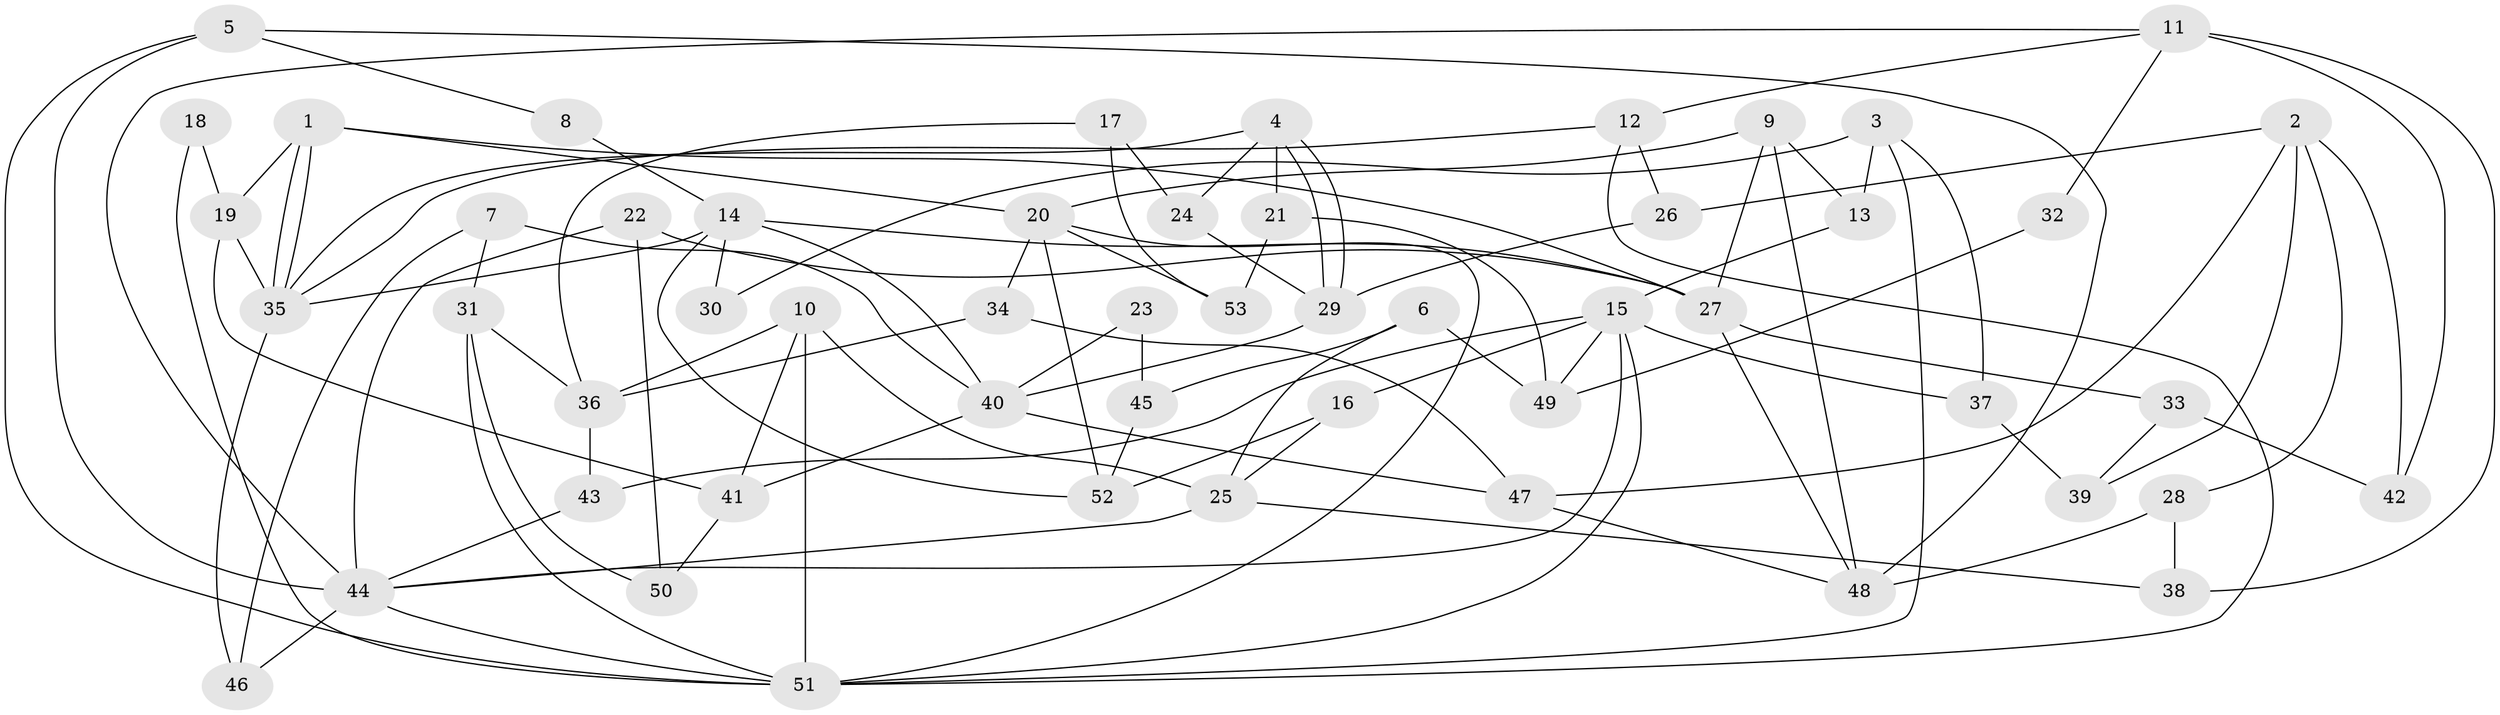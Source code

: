 // coarse degree distribution, {2: 0.19230769230769232, 6: 0.11538461538461539, 5: 0.19230769230769232, 3: 0.3076923076923077, 4: 0.07692307692307693, 11: 0.038461538461538464, 7: 0.07692307692307693}
// Generated by graph-tools (version 1.1) at 2025/53/03/04/25 21:53:22]
// undirected, 53 vertices, 106 edges
graph export_dot {
graph [start="1"]
  node [color=gray90,style=filled];
  1;
  2;
  3;
  4;
  5;
  6;
  7;
  8;
  9;
  10;
  11;
  12;
  13;
  14;
  15;
  16;
  17;
  18;
  19;
  20;
  21;
  22;
  23;
  24;
  25;
  26;
  27;
  28;
  29;
  30;
  31;
  32;
  33;
  34;
  35;
  36;
  37;
  38;
  39;
  40;
  41;
  42;
  43;
  44;
  45;
  46;
  47;
  48;
  49;
  50;
  51;
  52;
  53;
  1 -- 19;
  1 -- 35;
  1 -- 35;
  1 -- 20;
  1 -- 27;
  2 -- 28;
  2 -- 26;
  2 -- 39;
  2 -- 42;
  2 -- 47;
  3 -- 37;
  3 -- 51;
  3 -- 13;
  3 -- 30;
  4 -- 35;
  4 -- 29;
  4 -- 29;
  4 -- 21;
  4 -- 24;
  5 -- 44;
  5 -- 48;
  5 -- 8;
  5 -- 51;
  6 -- 49;
  6 -- 25;
  6 -- 45;
  7 -- 31;
  7 -- 46;
  7 -- 40;
  8 -- 14;
  9 -- 20;
  9 -- 48;
  9 -- 13;
  9 -- 27;
  10 -- 51;
  10 -- 36;
  10 -- 25;
  10 -- 41;
  11 -- 44;
  11 -- 12;
  11 -- 32;
  11 -- 38;
  11 -- 42;
  12 -- 35;
  12 -- 51;
  12 -- 26;
  13 -- 15;
  14 -- 27;
  14 -- 40;
  14 -- 30;
  14 -- 35;
  14 -- 52;
  15 -- 51;
  15 -- 16;
  15 -- 37;
  15 -- 43;
  15 -- 44;
  15 -- 49;
  16 -- 52;
  16 -- 25;
  17 -- 24;
  17 -- 36;
  17 -- 53;
  18 -- 51;
  18 -- 19;
  19 -- 41;
  19 -- 35;
  20 -- 51;
  20 -- 34;
  20 -- 52;
  20 -- 53;
  21 -- 53;
  21 -- 49;
  22 -- 44;
  22 -- 27;
  22 -- 50;
  23 -- 45;
  23 -- 40;
  24 -- 29;
  25 -- 38;
  25 -- 44;
  26 -- 29;
  27 -- 33;
  27 -- 48;
  28 -- 38;
  28 -- 48;
  29 -- 40;
  31 -- 50;
  31 -- 51;
  31 -- 36;
  32 -- 49;
  33 -- 42;
  33 -- 39;
  34 -- 36;
  34 -- 47;
  35 -- 46;
  36 -- 43;
  37 -- 39;
  40 -- 47;
  40 -- 41;
  41 -- 50;
  43 -- 44;
  44 -- 46;
  44 -- 51;
  45 -- 52;
  47 -- 48;
}
